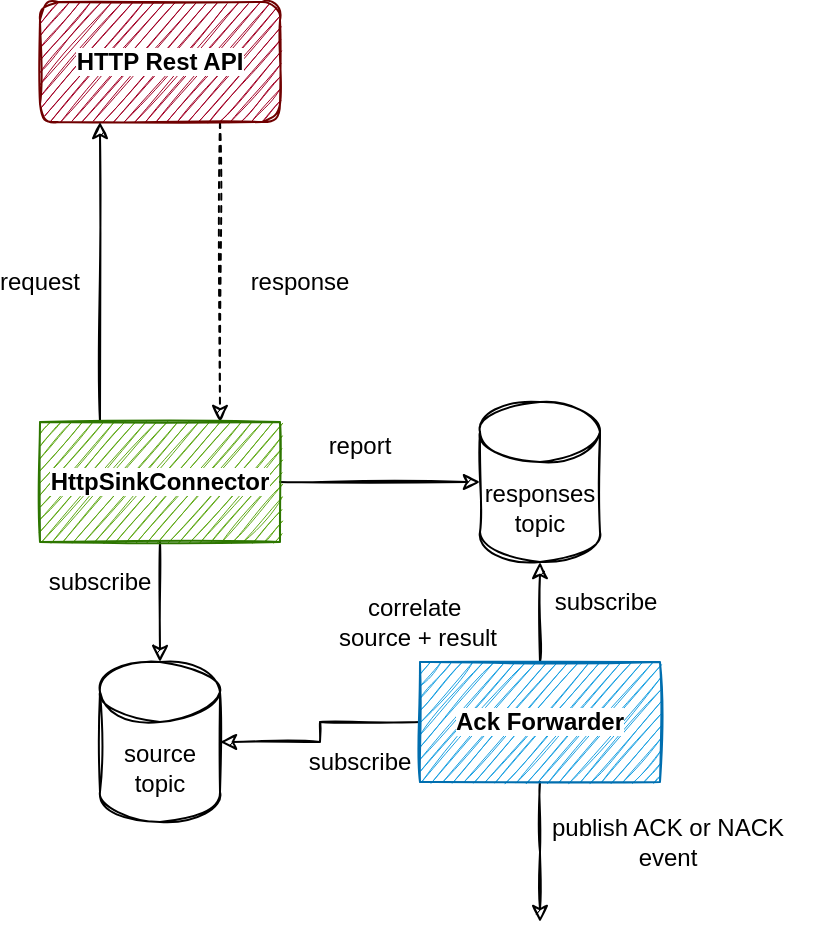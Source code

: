 <mxfile version="15.7.3" type="device" pages="7"><diagram id="NSegoWqn5OzpW2jxoEyS" name="use-case"><mxGraphModel dx="946" dy="531" grid="1" gridSize="10" guides="1" tooltips="1" connect="1" arrows="1" fold="1" page="1" pageScale="1" pageWidth="827" pageHeight="1169" math="0" shadow="0"><root><mxCell id="_s5pkWs1DcySIdKL4lFD-0"/><mxCell id="_s5pkWs1DcySIdKL4lFD-1" parent="_s5pkWs1DcySIdKL4lFD-0"/><mxCell id="_s5pkWs1DcySIdKL4lFD-2" value="source topic" style="shape=cylinder3;whiteSpace=wrap;html=1;boundedLbl=1;backgroundOutline=1;size=15;sketch=1;" parent="_s5pkWs1DcySIdKL4lFD-1" vertex="1"><mxGeometry x="240" y="340" width="60" height="80" as="geometry"/></mxCell><mxCell id="_s5pkWs1DcySIdKL4lFD-7" style="edgeStyle=orthogonalEdgeStyle;rounded=0;orthogonalLoop=1;jettySize=auto;html=1;exitX=0.75;exitY=1;exitDx=0;exitDy=0;entryX=0.75;entryY=0;entryDx=0;entryDy=0;dashed=1;sketch=1;" parent="_s5pkWs1DcySIdKL4lFD-1" source="_s5pkWs1DcySIdKL4lFD-3" target="_s5pkWs1DcySIdKL4lFD-4" edge="1"><mxGeometry relative="1" as="geometry"/></mxCell><mxCell id="_s5pkWs1DcySIdKL4lFD-3" value="&lt;font color=&quot;#000000&quot; style=&quot;background-color: rgb(255 , 255 , 255)&quot;&gt;&lt;b&gt;HTTP Rest API&lt;/b&gt;&lt;/font&gt;" style="rounded=1;whiteSpace=wrap;html=1;sketch=1;fillColor=#a20025;strokeColor=#6F0000;fontColor=#ffffff;" parent="_s5pkWs1DcySIdKL4lFD-1" vertex="1"><mxGeometry x="210" y="10" width="120" height="60" as="geometry"/></mxCell><mxCell id="_s5pkWs1DcySIdKL4lFD-5" style="edgeStyle=orthogonalEdgeStyle;rounded=0;orthogonalLoop=1;jettySize=auto;html=1;exitX=0.5;exitY=1;exitDx=0;exitDy=0;entryX=0.5;entryY=0;entryDx=0;entryDy=0;entryPerimeter=0;sketch=1;" parent="_s5pkWs1DcySIdKL4lFD-1" source="_s5pkWs1DcySIdKL4lFD-4" target="_s5pkWs1DcySIdKL4lFD-2" edge="1"><mxGeometry relative="1" as="geometry"/></mxCell><mxCell id="_s5pkWs1DcySIdKL4lFD-6" style="edgeStyle=orthogonalEdgeStyle;rounded=0;orthogonalLoop=1;jettySize=auto;html=1;exitX=0.25;exitY=0;exitDx=0;exitDy=0;entryX=0.25;entryY=1;entryDx=0;entryDy=0;sketch=1;" parent="_s5pkWs1DcySIdKL4lFD-1" source="_s5pkWs1DcySIdKL4lFD-4" target="_s5pkWs1DcySIdKL4lFD-3" edge="1"><mxGeometry relative="1" as="geometry"/></mxCell><mxCell id="_s5pkWs1DcySIdKL4lFD-12" style="edgeStyle=orthogonalEdgeStyle;rounded=0;orthogonalLoop=1;jettySize=auto;html=1;exitX=1;exitY=0.5;exitDx=0;exitDy=0;entryX=0;entryY=0.5;entryDx=0;entryDy=0;entryPerimeter=0;sketch=1;" parent="_s5pkWs1DcySIdKL4lFD-1" source="_s5pkWs1DcySIdKL4lFD-4" target="_s5pkWs1DcySIdKL4lFD-11" edge="1"><mxGeometry relative="1" as="geometry"/></mxCell><mxCell id="_s5pkWs1DcySIdKL4lFD-4" value="&lt;font color=&quot;#000000&quot;&gt;&lt;b style=&quot;background-color: rgb(255 , 255 , 255)&quot;&gt;HttpSinkConnector&lt;/b&gt;&lt;/font&gt;" style="rounded=0;whiteSpace=wrap;html=1;sketch=1;fillColor=#60a917;strokeColor=#2D7600;fontColor=#ffffff;" parent="_s5pkWs1DcySIdKL4lFD-1" vertex="1"><mxGeometry x="210" y="220" width="120" height="60" as="geometry"/></mxCell><mxCell id="_s5pkWs1DcySIdKL4lFD-9" value="request" style="text;html=1;strokeColor=none;fillColor=none;align=center;verticalAlign=middle;whiteSpace=wrap;rounded=0;sketch=1;" parent="_s5pkWs1DcySIdKL4lFD-1" vertex="1"><mxGeometry x="190" y="140" width="40" height="20" as="geometry"/></mxCell><mxCell id="_s5pkWs1DcySIdKL4lFD-10" value="response" style="text;html=1;strokeColor=none;fillColor=none;align=center;verticalAlign=middle;whiteSpace=wrap;rounded=0;sketch=1;" parent="_s5pkWs1DcySIdKL4lFD-1" vertex="1"><mxGeometry x="320" y="140" width="40" height="20" as="geometry"/></mxCell><mxCell id="_s5pkWs1DcySIdKL4lFD-11" value="responses topic" style="shape=cylinder3;whiteSpace=wrap;html=1;boundedLbl=1;backgroundOutline=1;size=15;sketch=1;" parent="_s5pkWs1DcySIdKL4lFD-1" vertex="1"><mxGeometry x="430" y="210" width="60" height="80" as="geometry"/></mxCell><mxCell id="_s5pkWs1DcySIdKL4lFD-16" value="" style="shape=image;verticalLabelPosition=bottom;labelBackgroundColor=#ffffff;verticalAlign=top;aspect=fixed;imageAspect=0;image=https://brandslogos.com/wp-content/uploads/thumbs/kafka-logo-vector.svg;sketch=1;" parent="_s5pkWs1DcySIdKL4lFD-1" vertex="1"><mxGeometry x="448.69" y="212" width="24.62" height="40" as="geometry"/></mxCell><mxCell id="_s5pkWs1DcySIdKL4lFD-17" value="subscribe" style="text;html=1;strokeColor=none;fillColor=none;align=center;verticalAlign=middle;whiteSpace=wrap;rounded=0;sketch=1;" parent="_s5pkWs1DcySIdKL4lFD-1" vertex="1"><mxGeometry x="220" y="290" width="40" height="20" as="geometry"/></mxCell><mxCell id="_s5pkWs1DcySIdKL4lFD-19" style="edgeStyle=orthogonalEdgeStyle;rounded=0;orthogonalLoop=1;jettySize=auto;html=1;exitX=0.5;exitY=0;exitDx=0;exitDy=0;sketch=1;" parent="_s5pkWs1DcySIdKL4lFD-1" source="_s5pkWs1DcySIdKL4lFD-18" target="_s5pkWs1DcySIdKL4lFD-11" edge="1"><mxGeometry relative="1" as="geometry"/></mxCell><mxCell id="_s5pkWs1DcySIdKL4lFD-21" style="edgeStyle=orthogonalEdgeStyle;rounded=0;orthogonalLoop=1;jettySize=auto;html=1;sketch=1;" parent="_s5pkWs1DcySIdKL4lFD-1" source="_s5pkWs1DcySIdKL4lFD-18" edge="1"><mxGeometry relative="1" as="geometry"><mxPoint x="460" y="470" as="targetPoint"/></mxGeometry></mxCell><mxCell id="pVfibypboYOxZiIK9TzO-2" style="edgeStyle=orthogonalEdgeStyle;rounded=0;sketch=1;orthogonalLoop=1;jettySize=auto;html=1;entryX=1;entryY=0.5;entryDx=0;entryDy=0;entryPerimeter=0;" parent="_s5pkWs1DcySIdKL4lFD-1" source="_s5pkWs1DcySIdKL4lFD-18" target="_s5pkWs1DcySIdKL4lFD-2" edge="1"><mxGeometry relative="1" as="geometry"/></mxCell><mxCell id="_s5pkWs1DcySIdKL4lFD-18" value="&lt;font color=&quot;#000000&quot;&gt;&lt;b style=&quot;background-color: rgb(255 , 255 , 255)&quot;&gt;Ack Forwarder&lt;/b&gt;&lt;/font&gt;" style="rounded=0;whiteSpace=wrap;html=1;sketch=1;fillColor=#1ba1e2;strokeColor=#006EAF;fontColor=#ffffff;" parent="_s5pkWs1DcySIdKL4lFD-1" vertex="1"><mxGeometry x="400" y="340" width="120" height="60" as="geometry"/></mxCell><mxCell id="_s5pkWs1DcySIdKL4lFD-20" value="subscribe" style="text;html=1;strokeColor=none;fillColor=none;align=center;verticalAlign=middle;whiteSpace=wrap;rounded=0;sketch=1;" parent="_s5pkWs1DcySIdKL4lFD-1" vertex="1"><mxGeometry x="473.31" y="300" width="40" height="20" as="geometry"/></mxCell><mxCell id="_s5pkWs1DcySIdKL4lFD-22" value="publish ACK or NACK event" style="text;html=1;strokeColor=none;fillColor=none;align=center;verticalAlign=middle;whiteSpace=wrap;rounded=0;sketch=1;" parent="_s5pkWs1DcySIdKL4lFD-1" vertex="1"><mxGeometry x="450" y="420" width="148" height="20" as="geometry"/></mxCell><mxCell id="pVfibypboYOxZiIK9TzO-0" value="" style="shape=image;verticalLabelPosition=bottom;labelBackgroundColor=#ffffff;verticalAlign=top;aspect=fixed;imageAspect=0;image=https://brandslogos.com/wp-content/uploads/thumbs/kafka-logo-vector.svg;sketch=1;" parent="_s5pkWs1DcySIdKL4lFD-1" vertex="1"><mxGeometry x="260" y="341" width="24.62" height="40" as="geometry"/></mxCell><mxCell id="pVfibypboYOxZiIK9TzO-1" value="report" style="text;html=1;strokeColor=none;fillColor=none;align=center;verticalAlign=middle;whiteSpace=wrap;rounded=0;sketch=1;" parent="_s5pkWs1DcySIdKL4lFD-1" vertex="1"><mxGeometry x="350" y="222" width="40" height="20" as="geometry"/></mxCell><mxCell id="pVfibypboYOxZiIK9TzO-3" value="correlate&amp;nbsp;&lt;br&gt;source + result" style="text;html=1;strokeColor=none;fillColor=none;align=center;verticalAlign=middle;whiteSpace=wrap;rounded=0;sketch=1;" parent="_s5pkWs1DcySIdKL4lFD-1" vertex="1"><mxGeometry x="348.69" y="310" width="100" height="20" as="geometry"/></mxCell><mxCell id="pVfibypboYOxZiIK9TzO-4" value="subscribe" style="text;html=1;strokeColor=none;fillColor=none;align=center;verticalAlign=middle;whiteSpace=wrap;rounded=0;sketch=1;" parent="_s5pkWs1DcySIdKL4lFD-1" vertex="1"><mxGeometry x="350" y="380" width="40" height="20" as="geometry"/></mxCell></root></mxGraphModel></diagram><diagram id="TLUU_S3c7EmXFYPozLEb" name="workflow1"><mxGraphModel dx="946" dy="531" grid="1" gridSize="10" guides="1" tooltips="1" connect="1" arrows="1" fold="1" page="1" pageScale="1" pageWidth="827" pageHeight="1169" math="0" shadow="0"><root><mxCell id="A-IOaJJCeGUT_qWKbLvN-0"/><mxCell id="A-IOaJJCeGUT_qWKbLvN-1" parent="A-IOaJJCeGUT_qWKbLvN-0"/><mxCell id="IYuPkr6mT2pnYrc9aBsk-0" value="&lt;font color=&quot;#000000&quot;&gt;&lt;b style=&quot;background-color: rgb(255 , 255 , 255)&quot;&gt;HttpSinkConnector&lt;/b&gt;&lt;/font&gt;" style="rounded=0;whiteSpace=wrap;html=1;fillColor=#60a917;strokeColor=#2D7600;fontColor=#ffffff;sketch=1;" parent="A-IOaJJCeGUT_qWKbLvN-1" vertex="1"><mxGeometry x="275" y="220" width="120" height="60" as="geometry"/></mxCell><mxCell id="IYuPkr6mT2pnYrc9aBsk-1" value="&lt;pre style=&quot;font-family: &amp;#34;jetbrains mono&amp;#34; , monospace ; font-size: 9.8pt&quot;&gt;&lt;font color=&quot;#994c00&quot;&gt;http-&lt;/font&gt;&lt;/pre&gt;&lt;pre style=&quot;font-family: &amp;#34;jetbrains mono&amp;#34; , monospace ; font-size: 9.8pt&quot;&gt;&lt;font color=&quot;#994c00&quot;&gt;messages&lt;/font&gt;&lt;/pre&gt;" style="shape=cylinder3;whiteSpace=wrap;html=1;boundedLbl=1;backgroundOutline=1;size=9;sketch=1;" parent="A-IOaJJCeGUT_qWKbLvN-1" vertex="1"><mxGeometry x="295" y="360" width="80" height="90" as="geometry"/></mxCell><mxCell id="IYuPkr6mT2pnYrc9aBsk-2" value="" style="endArrow=classic;html=1;exitX=0.5;exitY=1;exitDx=0;exitDy=0;entryX=0.5;entryY=0;entryDx=0;entryDy=0;entryPerimeter=0;sketch=1;" parent="A-IOaJJCeGUT_qWKbLvN-1" source="IYuPkr6mT2pnYrc9aBsk-0" target="IYuPkr6mT2pnYrc9aBsk-1" edge="1"><mxGeometry width="50" height="50" relative="1" as="geometry"><mxPoint x="300" y="360" as="sourcePoint"/><mxPoint x="350" y="310" as="targetPoint"/></mxGeometry></mxCell><mxCell id="uc066CVSSwcleCr89tiQ-1" style="edgeStyle=orthogonalEdgeStyle;rounded=0;orthogonalLoop=1;jettySize=auto;html=1;entryX=0.5;entryY=1;entryDx=0;entryDy=0;entryPerimeter=0;sketch=1;" parent="A-IOaJJCeGUT_qWKbLvN-1" source="uc066CVSSwcleCr89tiQ-0" target="IYuPkr6mT2pnYrc9aBsk-1" edge="1"><mxGeometry relative="1" as="geometry"/></mxCell><mxCell id="uc066CVSSwcleCr89tiQ-0" value="Micro-service" style="rounded=0;whiteSpace=wrap;html=1;sketch=0;strokeColor=#6F0000;fontColor=#ffffff;fillColor=#7EA6E0;" parent="A-IOaJJCeGUT_qWKbLvN-1" vertex="1"><mxGeometry x="275" y="525" width="120" height="60" as="geometry"/></mxCell><mxCell id="uc066CVSSwcleCr89tiQ-2" value="publish()" style="text;html=1;strokeColor=none;fillColor=none;align=center;verticalAlign=middle;whiteSpace=wrap;rounded=0;sketch=1;" parent="A-IOaJJCeGUT_qWKbLvN-1" vertex="1"><mxGeometry x="345" y="470" width="40" height="20" as="geometry"/></mxCell><mxCell id="uc066CVSSwcleCr89tiQ-4" value="subscribe ()+ poll()" style="text;html=1;strokeColor=none;fillColor=none;align=center;verticalAlign=middle;whiteSpace=wrap;rounded=0;sketch=1;" parent="A-IOaJJCeGUT_qWKbLvN-1" vertex="1"><mxGeometry x="338" y="309" width="88" height="20" as="geometry"/></mxCell><mxCell id="LL3k7AO-SoVpSNsBpK1r-0" value="{ key : value }" style="text;html=1;strokeColor=none;fillColor=none;align=center;verticalAlign=middle;whiteSpace=wrap;rounded=0;labelBorderColor=#000000;sketch=1;" parent="A-IOaJJCeGUT_qWKbLvN-1" vertex="1"><mxGeometry x="336" y="490" width="90" height="20" as="geometry"/></mxCell><mxCell id="LL3k7AO-SoVpSNsBpK1r-1" value="{ key : value }" style="text;html=1;strokeColor=none;fillColor=none;align=center;verticalAlign=middle;whiteSpace=wrap;rounded=0;labelBorderColor=#000000;sketch=1;" parent="A-IOaJJCeGUT_qWKbLvN-1" vertex="1"><mxGeometry x="338" y="333" width="90" height="20" as="geometry"/></mxCell></root></mxGraphModel></diagram><diagram name="workflow2" id="TW5NQIGHdzKZHsS3vVW0"><mxGraphModel dx="946" dy="531" grid="1" gridSize="10" guides="1" tooltips="1" connect="1" arrows="1" fold="1" page="1" pageScale="1" pageWidth="827" pageHeight="1169" math="0" shadow="0"><root><mxCell id="FuPwt1dQNpVb-l7rZZCH-0"/><mxCell id="FuPwt1dQNpVb-l7rZZCH-1" parent="FuPwt1dQNpVb-l7rZZCH-0"/><mxCell id="BVMYZDaqD12IsGLzxjvX-1" style="edgeStyle=orthogonalEdgeStyle;rounded=0;orthogonalLoop=1;jettySize=auto;html=1;exitX=0.067;exitY=0.017;exitDx=0;exitDy=0;entryX=0.25;entryY=1;entryDx=0;entryDy=0;exitPerimeter=0;sketch=1;" parent="FuPwt1dQNpVb-l7rZZCH-1" source="FuPwt1dQNpVb-l7rZZCH-2" target="BVMYZDaqD12IsGLzxjvX-0" edge="1"><mxGeometry relative="1" as="geometry"/></mxCell><mxCell id="FuPwt1dQNpVb-l7rZZCH-2" value="&lt;font color=&quot;#000000&quot;&gt;&lt;b style=&quot;background-color: rgb(255 , 255 , 255)&quot;&gt;HttpSinkConnector&lt;/b&gt;&lt;/font&gt;" style="rounded=0;whiteSpace=wrap;html=1;sketch=1;fillColor=#60a917;fontColor=#ffffff;strokeColor=#2D7600;" parent="FuPwt1dQNpVb-l7rZZCH-1" vertex="1"><mxGeometry x="275" y="220" width="120" height="60" as="geometry"/></mxCell><mxCell id="FuPwt1dQNpVb-l7rZZCH-3" value="&lt;pre style=&quot;font-family: &amp;#34;jetbrains mono&amp;#34; , monospace ; font-size: 9.8pt&quot;&gt;&lt;font color=&quot;#cc6600&quot;&gt;http-&lt;/font&gt;&lt;/pre&gt;&lt;pre style=&quot;font-family: &amp;#34;jetbrains mono&amp;#34; , monospace ; font-size: 9.8pt&quot;&gt;&lt;font color=&quot;#cc6600&quot;&gt;messages&lt;/font&gt;&lt;/pre&gt;" style="shape=cylinder3;whiteSpace=wrap;html=1;boundedLbl=1;backgroundOutline=1;size=9;sketch=1;" parent="FuPwt1dQNpVb-l7rZZCH-1" vertex="1"><mxGeometry x="295" y="360" width="80" height="90" as="geometry"/></mxCell><mxCell id="FuPwt1dQNpVb-l7rZZCH-4" value="" style="endArrow=classic;html=1;exitX=0.5;exitY=1;exitDx=0;exitDy=0;entryX=0.5;entryY=0;entryDx=0;entryDy=0;entryPerimeter=0;sketch=1;" parent="FuPwt1dQNpVb-l7rZZCH-1" source="FuPwt1dQNpVb-l7rZZCH-2" target="FuPwt1dQNpVb-l7rZZCH-3" edge="1"><mxGeometry width="50" height="50" relative="1" as="geometry"><mxPoint x="300" y="360" as="sourcePoint"/><mxPoint x="350" y="310" as="targetPoint"/></mxGeometry></mxCell><mxCell id="FuPwt1dQNpVb-l7rZZCH-5" style="edgeStyle=orthogonalEdgeStyle;rounded=0;orthogonalLoop=1;jettySize=auto;html=1;entryX=0.5;entryY=1;entryDx=0;entryDy=0;entryPerimeter=0;sketch=1;" parent="FuPwt1dQNpVb-l7rZZCH-1" source="FuPwt1dQNpVb-l7rZZCH-6" target="FuPwt1dQNpVb-l7rZZCH-3" edge="1"><mxGeometry relative="1" as="geometry"/></mxCell><mxCell id="FuPwt1dQNpVb-l7rZZCH-6" value="Micro-service" style="rounded=0;whiteSpace=wrap;html=1;fillColor=#7EA6E0;fontColor=#ffffff;strokeColor=#006EAF;sketch=0;" parent="FuPwt1dQNpVb-l7rZZCH-1" vertex="1"><mxGeometry x="275" y="525" width="120" height="60" as="geometry"/></mxCell><mxCell id="FuPwt1dQNpVb-l7rZZCH-7" value="publish()" style="text;html=1;strokeColor=none;fillColor=none;align=center;verticalAlign=middle;whiteSpace=wrap;rounded=0;sketch=1;" parent="FuPwt1dQNpVb-l7rZZCH-1" vertex="1"><mxGeometry x="345" y="470" width="40" height="20" as="geometry"/></mxCell><mxCell id="FuPwt1dQNpVb-l7rZZCH-8" value="subscribe ()+ poll()" style="text;html=1;strokeColor=none;fillColor=none;align=center;verticalAlign=middle;whiteSpace=wrap;rounded=0;sketch=1;" parent="FuPwt1dQNpVb-l7rZZCH-1" vertex="1"><mxGeometry x="338" y="309" width="88" height="20" as="geometry"/></mxCell><mxCell id="FuPwt1dQNpVb-l7rZZCH-9" value="{ key : value }" style="text;html=1;strokeColor=none;fillColor=none;align=center;verticalAlign=middle;whiteSpace=wrap;rounded=0;labelBorderColor=#000000;sketch=1;" parent="FuPwt1dQNpVb-l7rZZCH-1" vertex="1"><mxGeometry x="336" y="490" width="90" height="20" as="geometry"/></mxCell><mxCell id="FuPwt1dQNpVb-l7rZZCH-10" value="{ key : value }" style="text;html=1;strokeColor=none;fillColor=none;align=center;verticalAlign=middle;whiteSpace=wrap;rounded=0;labelBorderColor=#000000;sketch=1;" parent="FuPwt1dQNpVb-l7rZZCH-1" vertex="1"><mxGeometry x="338" y="333" width="90" height="20" as="geometry"/></mxCell><mxCell id="sso0R2pj7BBy7eLC7nHR-1" style="edgeStyle=orthogonalEdgeStyle;rounded=0;orthogonalLoop=1;jettySize=auto;html=1;exitX=0.75;exitY=1;exitDx=0;exitDy=0;dashed=1;sketch=1;" parent="FuPwt1dQNpVb-l7rZZCH-1" source="BVMYZDaqD12IsGLzxjvX-0" edge="1"><mxGeometry relative="1" as="geometry"><mxPoint x="387" y="220" as="targetPoint"/></mxGeometry></mxCell><mxCell id="BVMYZDaqD12IsGLzxjvX-0" value="&lt;font color=&quot;#000000&quot;&gt;&lt;b style=&quot;background-color: rgb(255 , 255 , 255)&quot;&gt;HTTP Rest API&lt;/b&gt;&lt;/font&gt;" style="rounded=1;whiteSpace=wrap;html=1;sketch=1;fillColor=#a20025;fontColor=#ffffff;strokeColor=#6F0000;" parent="FuPwt1dQNpVb-l7rZZCH-1" vertex="1"><mxGeometry x="230" y="60" width="210" height="60" as="geometry"/></mxCell><mxCell id="sso0R2pj7BBy7eLC7nHR-0" value="POST /api/services&lt;br&gt;Content-type: text/plain&lt;br&gt;Body { value }" style="text;html=1;strokeColor=default;fillColor=none;align=left;verticalAlign=middle;whiteSpace=wrap;rounded=0;sketch=1;" parent="FuPwt1dQNpVb-l7rZZCH-1" vertex="1"><mxGeometry x="140" y="130" width="130" height="60" as="geometry"/></mxCell><mxCell id="sso0R2pj7BBy7eLC7nHR-2" value="HTTP Responses" style="text;html=1;strokeColor=none;fillColor=none;align=center;verticalAlign=middle;whiteSpace=wrap;rounded=0;sketch=1;" parent="FuPwt1dQNpVb-l7rZZCH-1" vertex="1"><mxGeometry x="400" y="150" width="100" height="20" as="geometry"/></mxCell></root></mxGraphModel></diagram><diagram name="workflow3" id="tjlLzMj2y-UITZ7Anye_"><mxGraphModel dx="946" dy="531" grid="1" gridSize="10" guides="1" tooltips="1" connect="1" arrows="1" fold="1" page="1" pageScale="1" pageWidth="827" pageHeight="1169" math="0" shadow="0"><root><mxCell id="jerKwhwtIHL95o7-7f4C-0"/><mxCell id="jerKwhwtIHL95o7-7f4C-1" parent="jerKwhwtIHL95o7-7f4C-0"/><mxCell id="jerKwhwtIHL95o7-7f4C-2" style="edgeStyle=orthogonalEdgeStyle;rounded=0;orthogonalLoop=1;jettySize=auto;html=1;exitX=0.067;exitY=0.017;exitDx=0;exitDy=0;entryX=0.25;entryY=1;entryDx=0;entryDy=0;exitPerimeter=0;sketch=1;" parent="jerKwhwtIHL95o7-7f4C-1" source="jerKwhwtIHL95o7-7f4C-3" target="jerKwhwtIHL95o7-7f4C-13" edge="1"><mxGeometry relative="1" as="geometry"/></mxCell><mxCell id="jerKwhwtIHL95o7-7f4C-3" value="&lt;font color=&quot;#000000&quot;&gt;&lt;b style=&quot;background-color: rgb(255 , 255 , 255)&quot;&gt;HttpSinkConnector&lt;/b&gt;&lt;/font&gt;" style="rounded=0;whiteSpace=wrap;html=1;sketch=1;fillColor=#60a917;fontColor=#ffffff;strokeColor=#2D7600;" parent="jerKwhwtIHL95o7-7f4C-1" vertex="1"><mxGeometry x="275" y="220" width="120" height="60" as="geometry"/></mxCell><mxCell id="jerKwhwtIHL95o7-7f4C-4" value="&lt;pre style=&quot;font-family: &amp;#34;jetbrains mono&amp;#34; , monospace ; font-size: 9.8pt&quot;&gt;&lt;font color=&quot;#cc6600&quot;&gt;http-&lt;/font&gt;&lt;/pre&gt;&lt;pre style=&quot;font-family: &amp;#34;jetbrains mono&amp;#34; , monospace ; font-size: 9.8pt&quot;&gt;&lt;font color=&quot;#cc6600&quot;&gt;messages&lt;/font&gt;&lt;/pre&gt;" style="shape=cylinder3;whiteSpace=wrap;html=1;boundedLbl=1;backgroundOutline=1;size=9;sketch=1;" parent="jerKwhwtIHL95o7-7f4C-1" vertex="1"><mxGeometry x="295" y="360" width="80" height="90" as="geometry"/></mxCell><mxCell id="jerKwhwtIHL95o7-7f4C-5" value="" style="endArrow=classic;html=1;exitX=0.5;exitY=1;exitDx=0;exitDy=0;entryX=0.5;entryY=0;entryDx=0;entryDy=0;entryPerimeter=0;sketch=1;" parent="jerKwhwtIHL95o7-7f4C-1" source="jerKwhwtIHL95o7-7f4C-3" target="jerKwhwtIHL95o7-7f4C-4" edge="1"><mxGeometry width="50" height="50" relative="1" as="geometry"><mxPoint x="300" y="360" as="sourcePoint"/><mxPoint x="350" y="310" as="targetPoint"/></mxGeometry></mxCell><mxCell id="jerKwhwtIHL95o7-7f4C-6" style="edgeStyle=orthogonalEdgeStyle;rounded=0;orthogonalLoop=1;jettySize=auto;html=1;entryX=0.5;entryY=1;entryDx=0;entryDy=0;entryPerimeter=0;sketch=1;" parent="jerKwhwtIHL95o7-7f4C-1" source="jerKwhwtIHL95o7-7f4C-7" target="jerKwhwtIHL95o7-7f4C-4" edge="1"><mxGeometry relative="1" as="geometry"/></mxCell><mxCell id="jerKwhwtIHL95o7-7f4C-7" value="Micro-service" style="rounded=0;whiteSpace=wrap;html=1;sketch=0;fillColor=#7EA6E0;fontColor=#ffffff;strokeColor=#006EAF;" parent="jerKwhwtIHL95o7-7f4C-1" vertex="1"><mxGeometry x="275" y="525" width="120" height="60" as="geometry"/></mxCell><mxCell id="jerKwhwtIHL95o7-7f4C-8" value="publish()" style="text;html=1;strokeColor=none;fillColor=none;align=center;verticalAlign=middle;whiteSpace=wrap;rounded=0;sketch=1;" parent="jerKwhwtIHL95o7-7f4C-1" vertex="1"><mxGeometry x="345" y="470" width="40" height="20" as="geometry"/></mxCell><mxCell id="jerKwhwtIHL95o7-7f4C-9" value="subscribe ()+ poll()" style="text;html=1;strokeColor=none;fillColor=none;align=center;verticalAlign=middle;whiteSpace=wrap;rounded=0;sketch=1;" parent="jerKwhwtIHL95o7-7f4C-1" vertex="1"><mxGeometry x="338" y="309" width="88" height="20" as="geometry"/></mxCell><mxCell id="jerKwhwtIHL95o7-7f4C-10" value="{ key : value }" style="text;html=1;strokeColor=none;fillColor=none;align=center;verticalAlign=middle;whiteSpace=wrap;rounded=0;labelBorderColor=#000000;sketch=1;" parent="jerKwhwtIHL95o7-7f4C-1" vertex="1"><mxGeometry x="336" y="490" width="90" height="20" as="geometry"/></mxCell><mxCell id="jerKwhwtIHL95o7-7f4C-11" value="{ key : value }" style="text;html=1;strokeColor=none;fillColor=none;align=center;verticalAlign=middle;whiteSpace=wrap;rounded=0;labelBorderColor=#000000;sketch=1;" parent="jerKwhwtIHL95o7-7f4C-1" vertex="1"><mxGeometry x="338" y="333" width="90" height="20" as="geometry"/></mxCell><mxCell id="jerKwhwtIHL95o7-7f4C-12" style="edgeStyle=orthogonalEdgeStyle;rounded=0;orthogonalLoop=1;jettySize=auto;html=1;exitX=0.75;exitY=1;exitDx=0;exitDy=0;dashed=1;sketch=1;" parent="jerKwhwtIHL95o7-7f4C-1" source="jerKwhwtIHL95o7-7f4C-13" edge="1"><mxGeometry relative="1" as="geometry"><mxPoint x="387" y="220" as="targetPoint"/></mxGeometry></mxCell><mxCell id="0iSkpbeIf49PIBTe3Rbm-1" style="edgeStyle=orthogonalEdgeStyle;rounded=0;orthogonalLoop=1;jettySize=auto;html=1;entryX=0;entryY=0.5;entryDx=0;entryDy=0;entryPerimeter=0;sketch=1;" parent="jerKwhwtIHL95o7-7f4C-1" source="jerKwhwtIHL95o7-7f4C-13" target="0iSkpbeIf49PIBTe3Rbm-0" edge="1"><mxGeometry relative="1" as="geometry"/></mxCell><mxCell id="jerKwhwtIHL95o7-7f4C-13" value="&lt;font color=&quot;#000000&quot;&gt;&lt;b style=&quot;background-color: rgb(255 , 255 , 255)&quot;&gt;HTTP Rest API&lt;/b&gt;&lt;/font&gt;" style="rounded=1;whiteSpace=wrap;html=1;fillColor=#a20025;fontColor=#ffffff;strokeColor=#6F0000;sketch=1;" parent="jerKwhwtIHL95o7-7f4C-1" vertex="1"><mxGeometry x="230" y="60" width="210" height="60" as="geometry"/></mxCell><mxCell id="jerKwhwtIHL95o7-7f4C-14" value="POST /api/services&lt;br&gt;Content-type: text/plain&lt;br&gt;Body { value }" style="text;html=1;strokeColor=default;fillColor=none;align=left;verticalAlign=middle;whiteSpace=wrap;rounded=0;sketch=1;" parent="jerKwhwtIHL95o7-7f4C-1" vertex="1"><mxGeometry x="140" y="130" width="140" height="60" as="geometry"/></mxCell><mxCell id="jerKwhwtIHL95o7-7f4C-15" value="HTTP Response" style="text;html=1;strokeColor=none;fillColor=none;align=center;verticalAlign=middle;whiteSpace=wrap;rounded=0;sketch=1;" parent="jerKwhwtIHL95o7-7f4C-1" vertex="1"><mxGeometry x="400" y="150" width="100" height="20" as="geometry"/></mxCell><mxCell id="i71yaCFHcoapV_Q1jisp-0" value="&lt;b&gt;&lt;font color=&quot;#006600&quot; style=&quot;font-size: 29px&quot;&gt;OK&lt;/font&gt;&lt;/b&gt;" style="text;html=1;strokeColor=none;fillColor=none;align=center;verticalAlign=middle;whiteSpace=wrap;rounded=0;sketch=1;" parent="jerKwhwtIHL95o7-7f4C-1" vertex="1"><mxGeometry x="315" y="10" width="40" height="20" as="geometry"/></mxCell><mxCell id="0iSkpbeIf49PIBTe3Rbm-0" value="&lt;pre style=&quot;font-family: &amp;#34;jetbrains mono&amp;#34; , monospace ; font-size: 9.8pt&quot;&gt;&lt;font color=&quot;#cc6600&quot;&gt;success-&lt;/font&gt;&lt;/pre&gt;&lt;pre style=&quot;font-family: &amp;#34;jetbrains mono&amp;#34; , monospace ; font-size: 9.8pt&quot;&gt;&lt;font color=&quot;#cc6600&quot;&gt;responses&lt;/font&gt;&lt;/pre&gt;" style="shape=cylinder3;whiteSpace=wrap;html=1;boundedLbl=1;backgroundOutline=1;size=9;sketch=1;" parent="jerKwhwtIHL95o7-7f4C-1" vertex="1"><mxGeometry x="590" y="45" width="80" height="90" as="geometry"/></mxCell><mxCell id="0iSkpbeIf49PIBTe3Rbm-2" value="{ key : response_content }" style="text;html=1;strokeColor=none;fillColor=none;align=center;verticalAlign=middle;whiteSpace=wrap;rounded=0;labelBorderColor=#000000;sketch=1;" parent="jerKwhwtIHL95o7-7f4C-1" vertex="1"><mxGeometry x="436" y="64" width="160" height="20" as="geometry"/></mxCell></root></mxGraphModel></diagram><diagram name="workflow4" id="wiXRk7yZWKiaT_GRi-G4"><mxGraphModel dx="946" dy="531" grid="1" gridSize="10" guides="1" tooltips="1" connect="1" arrows="1" fold="1" page="1" pageScale="1" pageWidth="827" pageHeight="1169" math="0" shadow="0"><root><mxCell id="yx__cqTs-Bu4uv1BBZQR-0"/><mxCell id="yx__cqTs-Bu4uv1BBZQR-1" parent="yx__cqTs-Bu4uv1BBZQR-0"/><mxCell id="WboAKR2Snl4ALQzNmmNS-5" value="" style="ellipse;whiteSpace=wrap;html=1;aspect=fixed;fillColor=none;strokeWidth=2;sketch=1;" parent="yx__cqTs-Bu4uv1BBZQR-1" vertex="1"><mxGeometry x="195" y="10" width="80" height="80" as="geometry"/></mxCell><mxCell id="yx__cqTs-Bu4uv1BBZQR-2" style="edgeStyle=orthogonalEdgeStyle;rounded=0;orthogonalLoop=1;jettySize=auto;html=1;exitX=0.067;exitY=0.017;exitDx=0;exitDy=0;entryX=0.25;entryY=1;entryDx=0;entryDy=0;exitPerimeter=0;sketch=1;" parent="yx__cqTs-Bu4uv1BBZQR-1" source="yx__cqTs-Bu4uv1BBZQR-3" target="yx__cqTs-Bu4uv1BBZQR-14" edge="1"><mxGeometry relative="1" as="geometry"/></mxCell><mxCell id="yx__cqTs-Bu4uv1BBZQR-3" value="&lt;font color=&quot;#000000&quot;&gt;&lt;b style=&quot;background-color: rgb(255 , 255 , 255)&quot;&gt;HttpSinkConnector&lt;/b&gt;&lt;/font&gt;" style="rounded=0;whiteSpace=wrap;html=1;sketch=1;fillColor=#60a917;fontColor=#ffffff;strokeColor=#2D7600;" parent="yx__cqTs-Bu4uv1BBZQR-1" vertex="1"><mxGeometry x="275" y="220" width="120" height="60" as="geometry"/></mxCell><mxCell id="yx__cqTs-Bu4uv1BBZQR-4" value="&lt;pre style=&quot;font-family: &amp;#34;jetbrains mono&amp;#34; , monospace ; font-size: 9.8pt&quot;&gt;&lt;font color=&quot;#cc6600&quot;&gt;http-&lt;/font&gt;&lt;/pre&gt;&lt;pre style=&quot;font-family: &amp;#34;jetbrains mono&amp;#34; , monospace ; font-size: 9.8pt&quot;&gt;&lt;font color=&quot;#cc6600&quot;&gt;messages&lt;/font&gt;&lt;/pre&gt;" style="shape=cylinder3;whiteSpace=wrap;html=1;boundedLbl=1;backgroundOutline=1;size=9;sketch=1;" parent="yx__cqTs-Bu4uv1BBZQR-1" vertex="1"><mxGeometry x="295" y="360" width="80" height="90" as="geometry"/></mxCell><mxCell id="yx__cqTs-Bu4uv1BBZQR-5" value="" style="endArrow=classic;html=1;exitX=0.5;exitY=1;exitDx=0;exitDy=0;entryX=0.5;entryY=0;entryDx=0;entryDy=0;entryPerimeter=0;sketch=1;" parent="yx__cqTs-Bu4uv1BBZQR-1" source="yx__cqTs-Bu4uv1BBZQR-3" target="yx__cqTs-Bu4uv1BBZQR-4" edge="1"><mxGeometry width="50" height="50" relative="1" as="geometry"><mxPoint x="300" y="360" as="sourcePoint"/><mxPoint x="350" y="310" as="targetPoint"/></mxGeometry></mxCell><mxCell id="yx__cqTs-Bu4uv1BBZQR-6" style="edgeStyle=orthogonalEdgeStyle;rounded=0;orthogonalLoop=1;jettySize=auto;html=1;entryX=0.5;entryY=1;entryDx=0;entryDy=0;entryPerimeter=0;sketch=1;" parent="yx__cqTs-Bu4uv1BBZQR-1" source="yx__cqTs-Bu4uv1BBZQR-7" target="yx__cqTs-Bu4uv1BBZQR-4" edge="1"><mxGeometry relative="1" as="geometry"/></mxCell><mxCell id="yx__cqTs-Bu4uv1BBZQR-7" value="Micro-service" style="rounded=0;whiteSpace=wrap;html=1;sketch=0;fillColor=#7EA6E0;fontColor=#ffffff;strokeColor=#006EAF;" parent="yx__cqTs-Bu4uv1BBZQR-1" vertex="1"><mxGeometry x="275" y="525" width="120" height="60" as="geometry"/></mxCell><mxCell id="yx__cqTs-Bu4uv1BBZQR-8" value="publish()" style="text;html=1;strokeColor=none;fillColor=none;align=center;verticalAlign=middle;whiteSpace=wrap;rounded=0;sketch=1;" parent="yx__cqTs-Bu4uv1BBZQR-1" vertex="1"><mxGeometry x="345" y="470" width="40" height="20" as="geometry"/></mxCell><mxCell id="yx__cqTs-Bu4uv1BBZQR-9" value="subscribe ()+ poll()" style="text;html=1;strokeColor=none;fillColor=none;align=center;verticalAlign=middle;whiteSpace=wrap;rounded=0;sketch=1;" parent="yx__cqTs-Bu4uv1BBZQR-1" vertex="1"><mxGeometry x="338" y="309" width="88" height="20" as="geometry"/></mxCell><mxCell id="yx__cqTs-Bu4uv1BBZQR-10" value="{ key : value }" style="text;html=1;strokeColor=none;fillColor=none;align=center;verticalAlign=middle;whiteSpace=wrap;rounded=0;labelBorderColor=#000000;sketch=1;" parent="yx__cqTs-Bu4uv1BBZQR-1" vertex="1"><mxGeometry x="336" y="490" width="90" height="20" as="geometry"/></mxCell><mxCell id="yx__cqTs-Bu4uv1BBZQR-11" value="{ key : value }" style="text;html=1;strokeColor=none;fillColor=none;align=center;verticalAlign=middle;whiteSpace=wrap;rounded=0;labelBorderColor=#000000;sketch=1;" parent="yx__cqTs-Bu4uv1BBZQR-1" vertex="1"><mxGeometry x="338" y="333" width="90" height="20" as="geometry"/></mxCell><mxCell id="yx__cqTs-Bu4uv1BBZQR-12" style="edgeStyle=orthogonalEdgeStyle;rounded=0;orthogonalLoop=1;jettySize=auto;html=1;exitX=0.75;exitY=1;exitDx=0;exitDy=0;dashed=1;sketch=1;" parent="yx__cqTs-Bu4uv1BBZQR-1" source="yx__cqTs-Bu4uv1BBZQR-14" edge="1"><mxGeometry relative="1" as="geometry"><mxPoint x="387" y="220" as="targetPoint"/></mxGeometry></mxCell><mxCell id="yx__cqTs-Bu4uv1BBZQR-13" style="edgeStyle=orthogonalEdgeStyle;rounded=0;orthogonalLoop=1;jettySize=auto;html=1;entryX=0;entryY=0.5;entryDx=0;entryDy=0;entryPerimeter=0;sketch=1;" parent="yx__cqTs-Bu4uv1BBZQR-1" source="yx__cqTs-Bu4uv1BBZQR-14" target="yx__cqTs-Bu4uv1BBZQR-18" edge="1"><mxGeometry relative="1" as="geometry"/></mxCell><mxCell id="WboAKR2Snl4ALQzNmmNS-7" style="edgeStyle=orthogonalEdgeStyle;orthogonalLoop=1;jettySize=auto;html=1;exitX=0;exitY=0.75;exitDx=0;exitDy=0;entryX=1;entryY=0.5;entryDx=0;entryDy=0;entryPerimeter=0;rounded=0;sketch=1;" parent="yx__cqTs-Bu4uv1BBZQR-1" source="yx__cqTs-Bu4uv1BBZQR-14" target="WboAKR2Snl4ALQzNmmNS-0" edge="1"><mxGeometry relative="1" as="geometry"><Array as="points"><mxPoint x="130" y="105"/><mxPoint x="130" y="90"/></Array></mxGeometry></mxCell><mxCell id="yx__cqTs-Bu4uv1BBZQR-14" value="&lt;font color=&quot;#000000&quot;&gt;&lt;b style=&quot;background-color: rgb(255 , 255 , 255)&quot;&gt;HTTP Rest API&lt;/b&gt;&lt;/font&gt;" style="rounded=1;whiteSpace=wrap;html=1;fillColor=#a20025;fontColor=#ffffff;strokeColor=#6F0000;sketch=1;" parent="yx__cqTs-Bu4uv1BBZQR-1" vertex="1"><mxGeometry x="230" y="60" width="210" height="60" as="geometry"/></mxCell><mxCell id="yx__cqTs-Bu4uv1BBZQR-15" value="POST /api/services&lt;br&gt;Content-type: text/plain&lt;br&gt;Body { value }" style="text;html=1;strokeColor=default;fillColor=none;align=left;verticalAlign=middle;whiteSpace=wrap;rounded=0;sketch=1;" parent="yx__cqTs-Bu4uv1BBZQR-1" vertex="1"><mxGeometry x="140" y="150" width="130" height="60" as="geometry"/></mxCell><mxCell id="yx__cqTs-Bu4uv1BBZQR-16" value="HTTP Response" style="text;html=1;strokeColor=none;fillColor=none;align=center;verticalAlign=middle;whiteSpace=wrap;rounded=0;sketch=1;" parent="yx__cqTs-Bu4uv1BBZQR-1" vertex="1"><mxGeometry x="400" y="150" width="100" height="20" as="geometry"/></mxCell><mxCell id="yx__cqTs-Bu4uv1BBZQR-17" value="&lt;b&gt;&lt;font style=&quot;font-size: 29px&quot; color=&quot;#cc0000&quot;&gt;KO&lt;/font&gt;&lt;/b&gt;" style="text;html=1;strokeColor=none;fillColor=none;align=center;verticalAlign=middle;whiteSpace=wrap;rounded=0;sketch=1;" parent="yx__cqTs-Bu4uv1BBZQR-1" vertex="1"><mxGeometry x="315" y="10" width="40" height="20" as="geometry"/></mxCell><mxCell id="yx__cqTs-Bu4uv1BBZQR-18" value="&lt;pre style=&quot;font-family: &amp;#34;jetbrains mono&amp;#34; , monospace ; font-size: 9.8pt&quot;&gt;&lt;font color=&quot;#cc6600&quot;&gt;success-&lt;/font&gt;&lt;/pre&gt;&lt;pre style=&quot;font-family: &amp;#34;jetbrains mono&amp;#34; , monospace ; font-size: 9.8pt&quot;&gt;&lt;font color=&quot;#cc6600&quot;&gt;responses&lt;/font&gt;&lt;/pre&gt;" style="shape=cylinder3;whiteSpace=wrap;html=1;boundedLbl=1;backgroundOutline=1;size=9;sketch=1;" parent="yx__cqTs-Bu4uv1BBZQR-1" vertex="1"><mxGeometry x="590" y="45" width="80" height="90" as="geometry"/></mxCell><mxCell id="yx__cqTs-Bu4uv1BBZQR-19" value="{ key : response_content }" style="text;html=1;strokeColor=none;fillColor=none;align=center;verticalAlign=middle;whiteSpace=wrap;rounded=0;labelBorderColor=#000000;sketch=1;" parent="yx__cqTs-Bu4uv1BBZQR-1" vertex="1"><mxGeometry x="436" y="64" width="160" height="20" as="geometry"/></mxCell><mxCell id="WboAKR2Snl4ALQzNmmNS-0" value="&lt;pre style=&quot;font-family: &amp;#34;jetbrains mono&amp;#34; , monospace ; font-size: 9.8pt&quot;&gt;&lt;font color=&quot;#cc6600&quot;&gt;error-&lt;/font&gt;&lt;/pre&gt;&lt;pre style=&quot;font-family: &amp;#34;jetbrains mono&amp;#34; , monospace ; font-size: 9.8pt&quot;&gt;&lt;font color=&quot;#cc6600&quot;&gt;responses&lt;/font&gt;&lt;/pre&gt;" style="shape=cylinder3;whiteSpace=wrap;html=1;boundedLbl=1;backgroundOutline=1;size=9;sketch=1;" parent="yx__cqTs-Bu4uv1BBZQR-1" vertex="1"><mxGeometry x="10" y="45" width="80" height="90" as="geometry"/></mxCell><mxCell id="WboAKR2Snl4ALQzNmmNS-6" value="retry pattern" style="text;html=1;strokeColor=none;fillColor=none;align=center;verticalAlign=middle;whiteSpace=wrap;rounded=0;sketch=1;" parent="yx__cqTs-Bu4uv1BBZQR-1" vertex="1"><mxGeometry x="190" y="34" width="90" height="20" as="geometry"/></mxCell><mxCell id="WboAKR2Snl4ALQzNmmNS-8" value="{ key : error_string }" style="text;html=1;strokeColor=none;fillColor=none;align=center;verticalAlign=middle;whiteSpace=wrap;rounded=0;labelBorderColor=#000000;sketch=1;" parent="yx__cqTs-Bu4uv1BBZQR-1" vertex="1"><mxGeometry x="80" y="110" width="160" height="20" as="geometry"/></mxCell></root></mxGraphModel></diagram><diagram name="workflow5" id="Ou8uIOZSKXv7R_s-6B88"><mxGraphModel dx="946" dy="531" grid="1" gridSize="10" guides="1" tooltips="1" connect="1" arrows="1" fold="1" page="1" pageScale="1" pageWidth="827" pageHeight="1169" math="0" shadow="0"><root><mxCell id="EEXeNwF9A_692-Q14Bqg-0"/><mxCell id="EEXeNwF9A_692-Q14Bqg-1" parent="EEXeNwF9A_692-Q14Bqg-0"/><mxCell id="EEXeNwF9A_692-Q14Bqg-2" value="" style="ellipse;whiteSpace=wrap;html=1;aspect=fixed;fillColor=none;strokeWidth=2;sketch=1;" parent="EEXeNwF9A_692-Q14Bqg-1" vertex="1"><mxGeometry x="195" y="14" width="80" height="80" as="geometry"/></mxCell><mxCell id="EEXeNwF9A_692-Q14Bqg-3" style="edgeStyle=orthogonalEdgeStyle;rounded=0;orthogonalLoop=1;jettySize=auto;html=1;exitX=0.067;exitY=0.017;exitDx=0;exitDy=0;entryX=0.25;entryY=1;entryDx=0;entryDy=0;exitPerimeter=0;sketch=1;" parent="EEXeNwF9A_692-Q14Bqg-1" source="EEXeNwF9A_692-Q14Bqg-4" target="EEXeNwF9A_692-Q14Bqg-16" edge="1"><mxGeometry relative="1" as="geometry"/></mxCell><mxCell id="EEXeNwF9A_692-Q14Bqg-4" value="&lt;font color=&quot;#000000&quot;&gt;&lt;b style=&quot;background-color: rgb(255 , 255 , 255)&quot;&gt;HttpSinkConnector&lt;/b&gt;&lt;/font&gt;" style="rounded=0;whiteSpace=wrap;html=1;sketch=1;fillColor=#60a917;fontColor=#ffffff;strokeColor=#2D7600;" parent="EEXeNwF9A_692-Q14Bqg-1" vertex="1"><mxGeometry x="275" y="220" width="120" height="60" as="geometry"/></mxCell><mxCell id="EEXeNwF9A_692-Q14Bqg-5" value="&lt;pre style=&quot;font-family: &amp;#34;jetbrains mono&amp;#34; , monospace ; font-size: 9.8pt&quot;&gt;&lt;font color=&quot;#cc6600&quot;&gt;http-&lt;/font&gt;&lt;/pre&gt;&lt;pre style=&quot;font-family: &amp;#34;jetbrains mono&amp;#34; , monospace ; font-size: 9.8pt&quot;&gt;&lt;font color=&quot;#cc6600&quot;&gt;messages&lt;/font&gt;&lt;/pre&gt;" style="shape=cylinder3;whiteSpace=wrap;html=1;boundedLbl=1;backgroundOutline=1;size=9;sketch=1;" parent="EEXeNwF9A_692-Q14Bqg-1" vertex="1"><mxGeometry x="295" y="360" width="80" height="90" as="geometry"/></mxCell><mxCell id="EEXeNwF9A_692-Q14Bqg-6" value="" style="endArrow=classic;html=1;exitX=0.5;exitY=1;exitDx=0;exitDy=0;entryX=0.5;entryY=0;entryDx=0;entryDy=0;entryPerimeter=0;sketch=1;" parent="EEXeNwF9A_692-Q14Bqg-1" source="EEXeNwF9A_692-Q14Bqg-4" target="EEXeNwF9A_692-Q14Bqg-5" edge="1"><mxGeometry width="50" height="50" relative="1" as="geometry"><mxPoint x="300" y="360" as="sourcePoint"/><mxPoint x="350" y="310" as="targetPoint"/></mxGeometry></mxCell><mxCell id="EEXeNwF9A_692-Q14Bqg-7" style="edgeStyle=orthogonalEdgeStyle;rounded=0;orthogonalLoop=1;jettySize=auto;html=1;entryX=0.5;entryY=1;entryDx=0;entryDy=0;entryPerimeter=0;sketch=1;" parent="EEXeNwF9A_692-Q14Bqg-1" source="EEXeNwF9A_692-Q14Bqg-8" target="EEXeNwF9A_692-Q14Bqg-5" edge="1"><mxGeometry relative="1" as="geometry"/></mxCell><mxCell id="EEXeNwF9A_692-Q14Bqg-8" value="Micro-service" style="rounded=0;whiteSpace=wrap;html=1;sketch=0;fillColor=#7EA6E0;fontColor=#ffffff;strokeColor=#006EAF;" parent="EEXeNwF9A_692-Q14Bqg-1" vertex="1"><mxGeometry x="275" y="525" width="120" height="60" as="geometry"/></mxCell><mxCell id="EEXeNwF9A_692-Q14Bqg-9" value="publish()" style="text;html=1;strokeColor=none;fillColor=none;align=center;verticalAlign=middle;whiteSpace=wrap;rounded=0;sketch=1;" parent="EEXeNwF9A_692-Q14Bqg-1" vertex="1"><mxGeometry x="345" y="470" width="40" height="20" as="geometry"/></mxCell><mxCell id="EEXeNwF9A_692-Q14Bqg-10" value="subscribe ()+ poll()" style="text;html=1;strokeColor=none;fillColor=none;align=center;verticalAlign=middle;whiteSpace=wrap;rounded=0;sketch=1;" parent="EEXeNwF9A_692-Q14Bqg-1" vertex="1"><mxGeometry x="338" y="309" width="88" height="20" as="geometry"/></mxCell><mxCell id="EEXeNwF9A_692-Q14Bqg-11" value="{ key : value }" style="text;html=1;strokeColor=none;fillColor=none;align=center;verticalAlign=middle;whiteSpace=wrap;rounded=0;labelBorderColor=#000000;sketch=1;" parent="EEXeNwF9A_692-Q14Bqg-1" vertex="1"><mxGeometry x="336" y="490" width="90" height="20" as="geometry"/></mxCell><mxCell id="EEXeNwF9A_692-Q14Bqg-12" value="{ key : value }" style="text;html=1;strokeColor=none;fillColor=none;align=center;verticalAlign=middle;whiteSpace=wrap;rounded=0;labelBorderColor=#000000;sketch=1;" parent="EEXeNwF9A_692-Q14Bqg-1" vertex="1"><mxGeometry x="338" y="333" width="90" height="20" as="geometry"/></mxCell><mxCell id="EEXeNwF9A_692-Q14Bqg-13" style="edgeStyle=orthogonalEdgeStyle;rounded=0;orthogonalLoop=1;jettySize=auto;html=1;exitX=0.75;exitY=1;exitDx=0;exitDy=0;dashed=1;sketch=1;" parent="EEXeNwF9A_692-Q14Bqg-1" source="EEXeNwF9A_692-Q14Bqg-16" edge="1"><mxGeometry relative="1" as="geometry"><mxPoint x="387" y="220" as="targetPoint"/></mxGeometry></mxCell><mxCell id="EEXeNwF9A_692-Q14Bqg-14" style="edgeStyle=orthogonalEdgeStyle;rounded=0;orthogonalLoop=1;jettySize=auto;html=1;entryX=0;entryY=0.5;entryDx=0;entryDy=0;entryPerimeter=0;sketch=1;" parent="EEXeNwF9A_692-Q14Bqg-1" source="EEXeNwF9A_692-Q14Bqg-16" target="EEXeNwF9A_692-Q14Bqg-19" edge="1"><mxGeometry relative="1" as="geometry"/></mxCell><mxCell id="EEXeNwF9A_692-Q14Bqg-15" style="edgeStyle=orthogonalEdgeStyle;rounded=0;orthogonalLoop=1;jettySize=auto;html=1;exitX=1;exitY=0.75;exitDx=0;exitDy=0;entryX=0;entryY=0.5;entryDx=0;entryDy=0;entryPerimeter=0;sketch=1;" parent="EEXeNwF9A_692-Q14Bqg-1" source="EEXeNwF9A_692-Q14Bqg-16" target="EEXeNwF9A_692-Q14Bqg-21" edge="1"><mxGeometry relative="1" as="geometry"/></mxCell><mxCell id="EEXeNwF9A_692-Q14Bqg-16" value="&lt;font color=&quot;#000000&quot;&gt;&lt;b style=&quot;background-color: rgb(255 , 255 , 255)&quot;&gt;HTTP Rest API&lt;/b&gt;&lt;/font&gt;" style="rounded=1;whiteSpace=wrap;html=1;sketch=1;fillColor=#a20025;fontColor=#ffffff;strokeColor=#6F0000;" parent="EEXeNwF9A_692-Q14Bqg-1" vertex="1"><mxGeometry x="230" y="60" width="210" height="60" as="geometry"/></mxCell><mxCell id="EEXeNwF9A_692-Q14Bqg-17" value="POST /api/services&lt;br&gt;Content-type: text/plain&lt;br&gt;Body { value }" style="text;html=1;strokeColor=default;fillColor=none;align=left;verticalAlign=middle;whiteSpace=wrap;rounded=0;sketch=1;" parent="EEXeNwF9A_692-Q14Bqg-1" vertex="1"><mxGeometry x="135" y="140" width="140" height="60" as="geometry"/></mxCell><mxCell id="EEXeNwF9A_692-Q14Bqg-18" value="HTTP Response" style="text;html=1;strokeColor=none;fillColor=none;align=center;verticalAlign=middle;whiteSpace=wrap;rounded=0;sketch=1;" parent="EEXeNwF9A_692-Q14Bqg-1" vertex="1"><mxGeometry x="400" y="150" width="100" height="20" as="geometry"/></mxCell><mxCell id="EEXeNwF9A_692-Q14Bqg-19" value="&lt;pre style=&quot;font-family: &amp;#34;jetbrains mono&amp;#34; , monospace ; font-size: 9.8pt&quot;&gt;&lt;font color=&quot;#cc6600&quot;&gt;success-&lt;/font&gt;&lt;/pre&gt;&lt;pre style=&quot;font-family: &amp;#34;jetbrains mono&amp;#34; , monospace ; font-size: 9.8pt&quot;&gt;&lt;font color=&quot;#cc6600&quot;&gt;responses&lt;/font&gt;&lt;/pre&gt;" style="shape=cylinder3;whiteSpace=wrap;html=1;boundedLbl=1;backgroundOutline=1;size=9;sketch=1;" parent="EEXeNwF9A_692-Q14Bqg-1" vertex="1"><mxGeometry x="590" y="45" width="80" height="90" as="geometry"/></mxCell><mxCell id="EEXeNwF9A_692-Q14Bqg-20" value="{ key : response_content }" style="text;html=1;strokeColor=none;fillColor=none;align=center;verticalAlign=middle;whiteSpace=wrap;rounded=0;labelBorderColor=#000000;sketch=1;" parent="EEXeNwF9A_692-Q14Bqg-1" vertex="1"><mxGeometry x="436" y="64" width="160" height="20" as="geometry"/></mxCell><mxCell id="EEXeNwF9A_692-Q14Bqg-21" value="&lt;pre style=&quot;font-family: &amp;#34;jetbrains mono&amp;#34; , monospace ; font-size: 9.8pt&quot;&gt;&lt;font color=&quot;#cc6600&quot;&gt;error-&lt;/font&gt;&lt;/pre&gt;&lt;pre style=&quot;font-family: &amp;#34;jetbrains mono&amp;#34; , monospace ; font-size: 9.8pt&quot;&gt;&lt;font color=&quot;#cc6600&quot;&gt;responses&lt;/font&gt;&lt;/pre&gt;" style="shape=cylinder3;whiteSpace=wrap;html=1;boundedLbl=1;backgroundOutline=1;size=9;sketch=1;" parent="EEXeNwF9A_692-Q14Bqg-1" vertex="1"><mxGeometry x="590" y="150" width="80" height="90" as="geometry"/></mxCell><mxCell id="EEXeNwF9A_692-Q14Bqg-22" value="retry pattern" style="text;html=1;strokeColor=none;fillColor=none;align=center;verticalAlign=middle;whiteSpace=wrap;rounded=0;sketch=1;" parent="EEXeNwF9A_692-Q14Bqg-1" vertex="1"><mxGeometry x="190" y="35" width="90" height="20" as="geometry"/></mxCell><mxCell id="EEXeNwF9A_692-Q14Bqg-23" value="{ key : error_string }" style="text;html=1;strokeColor=none;fillColor=none;align=center;verticalAlign=middle;whiteSpace=wrap;rounded=0;labelBorderColor=#000000;sketch=1;" parent="EEXeNwF9A_692-Q14Bqg-1" vertex="1"><mxGeometry x="450" y="200" width="160" height="20" as="geometry"/></mxCell><mxCell id="EEXeNwF9A_692-Q14Bqg-24" style="edgeStyle=orthogonalEdgeStyle;rounded=0;orthogonalLoop=1;jettySize=auto;html=1;exitX=0.5;exitY=0;exitDx=0;exitDy=0;sketch=1;" parent="EEXeNwF9A_692-Q14Bqg-1" source="EEXeNwF9A_692-Q14Bqg-28" target="EEXeNwF9A_692-Q14Bqg-21" edge="1"><mxGeometry relative="1" as="geometry"/></mxCell><mxCell id="EEXeNwF9A_692-Q14Bqg-25" style="edgeStyle=orthogonalEdgeStyle;rounded=0;orthogonalLoop=1;jettySize=auto;html=1;exitX=0.75;exitY=0;exitDx=0;exitDy=0;entryX=1;entryY=0.5;entryDx=0;entryDy=0;entryPerimeter=0;sketch=1;" parent="EEXeNwF9A_692-Q14Bqg-1" source="EEXeNwF9A_692-Q14Bqg-28" target="EEXeNwF9A_692-Q14Bqg-19" edge="1"><mxGeometry relative="1" as="geometry"><Array as="points"><mxPoint x="660" y="270"/><mxPoint x="690" y="270"/><mxPoint x="690" y="90"/></Array></mxGeometry></mxCell><mxCell id="EEXeNwF9A_692-Q14Bqg-26" style="edgeStyle=orthogonalEdgeStyle;rounded=0;orthogonalLoop=1;jettySize=auto;html=1;entryX=1;entryY=0.5;entryDx=0;entryDy=0;entryPerimeter=0;sketch=1;" parent="EEXeNwF9A_692-Q14Bqg-1" source="EEXeNwF9A_692-Q14Bqg-28" target="EEXeNwF9A_692-Q14Bqg-5" edge="1"><mxGeometry relative="1" as="geometry"><Array as="points"><mxPoint x="530" y="343"/><mxPoint x="530" y="405"/></Array></mxGeometry></mxCell><mxCell id="EEXeNwF9A_692-Q14Bqg-27" style="edgeStyle=orthogonalEdgeStyle;rounded=0;orthogonalLoop=1;jettySize=auto;html=1;sketch=1;" parent="EEXeNwF9A_692-Q14Bqg-1" source="EEXeNwF9A_692-Q14Bqg-28" edge="1"><mxGeometry relative="1" as="geometry"><mxPoint x="630" y="480" as="targetPoint"/></mxGeometry></mxCell><mxCell id="EEXeNwF9A_692-Q14Bqg-28" value="AckForwarder" style="rounded=0;whiteSpace=wrap;html=1;sketch=0;fillColor=#66B2FF;fontColor=#ffffff;strokeColor=#001DBC;" parent="EEXeNwF9A_692-Q14Bqg-1" vertex="1"><mxGeometry x="570" y="313" width="120" height="60" as="geometry"/></mxCell><mxCell id="EEXeNwF9A_692-Q14Bqg-29" value="subscribe ()+ poll()" style="text;html=1;strokeColor=none;fillColor=none;align=center;verticalAlign=middle;whiteSpace=wrap;rounded=0;sketch=1;" parent="EEXeNwF9A_692-Q14Bqg-1" vertex="1"><mxGeometry x="670" y="280" width="88" height="20" as="geometry"/></mxCell><mxCell id="EEXeNwF9A_692-Q14Bqg-30" value="{ key : error_string || &lt;br&gt;response_content }" style="text;html=1;strokeColor=none;fillColor=none;align=center;verticalAlign=middle;whiteSpace=wrap;rounded=0;labelBorderColor=#000000;sketch=1;" parent="EEXeNwF9A_692-Q14Bqg-1" vertex="1"><mxGeometry x="690" y="313" width="130" height="20" as="geometry"/></mxCell><mxCell id="EEXeNwF9A_692-Q14Bqg-31" value="subscribe ()+ poll()" style="text;html=1;strokeColor=none;fillColor=none;align=center;verticalAlign=middle;whiteSpace=wrap;rounded=0;sketch=1;" parent="EEXeNwF9A_692-Q14Bqg-1" vertex="1"><mxGeometry x="450" y="373" width="88" height="20" as="geometry"/></mxCell><mxCell id="EEXeNwF9A_692-Q14Bqg-32" value="{ key : value }" style="text;html=1;strokeColor=none;fillColor=none;align=center;verticalAlign=middle;whiteSpace=wrap;rounded=0;labelBorderColor=#000000;sketch=1;" parent="EEXeNwF9A_692-Q14Bqg-1" vertex="1"><mxGeometry x="440" y="410" width="90" height="20" as="geometry"/></mxCell><mxCell id="EEXeNwF9A_692-Q14Bqg-33" value="publish ACK or NACK event" style="text;html=1;strokeColor=none;fillColor=none;align=center;verticalAlign=middle;whiteSpace=wrap;rounded=0;sketch=1;" parent="EEXeNwF9A_692-Q14Bqg-1" vertex="1"><mxGeometry x="630" y="420" width="130" height="20" as="geometry"/></mxCell></root></mxGraphModel></diagram><diagram name="transposition" id="FOR6wrt6eps-dIM_3RyR"><mxGraphModel dx="946" dy="531" grid="1" gridSize="10" guides="1" tooltips="1" connect="1" arrows="1" fold="1" page="1" pageScale="1" pageWidth="827" pageHeight="1169" math="0" shadow="0"><root><mxCell id="IIC8L6A8yw7W1mCD5YcT-0"/><mxCell id="IIC8L6A8yw7W1mCD5YcT-1" parent="IIC8L6A8yw7W1mCD5YcT-0"/><mxCell id="IIC8L6A8yw7W1mCD5YcT-2" value="" style="ellipse;whiteSpace=wrap;html=1;aspect=fixed;fillColor=none;strokeWidth=2;sketch=1;" parent="IIC8L6A8yw7W1mCD5YcT-1" vertex="1"><mxGeometry x="195" y="14" width="80" height="80" as="geometry"/></mxCell><mxCell id="IIC8L6A8yw7W1mCD5YcT-3" style="edgeStyle=orthogonalEdgeStyle;rounded=0;orthogonalLoop=1;jettySize=auto;html=1;exitX=0.067;exitY=0.017;exitDx=0;exitDy=0;entryX=0.25;entryY=1;entryDx=0;entryDy=0;exitPerimeter=0;sketch=1;" parent="IIC8L6A8yw7W1mCD5YcT-1" source="IIC8L6A8yw7W1mCD5YcT-4" target="IIC8L6A8yw7W1mCD5YcT-16" edge="1"><mxGeometry relative="1" as="geometry"/></mxCell><mxCell id="IIC8L6A8yw7W1mCD5YcT-4" value="&lt;font color=&quot;#000000&quot;&gt;&lt;b style=&quot;background-color: rgb(255 , 255 , 255)&quot;&gt;HttpSinkConnector&lt;/b&gt;&lt;/font&gt;" style="rounded=0;whiteSpace=wrap;html=1;sketch=1;fillColor=#60a917;fontColor=#ffffff;strokeColor=#2D7600;" parent="IIC8L6A8yw7W1mCD5YcT-1" vertex="1"><mxGeometry x="275" y="220" width="120" height="60" as="geometry"/></mxCell><mxCell id="zT8tZRY3WexShlfAHw84-1" style="edgeStyle=orthogonalEdgeStyle;rounded=0;sketch=1;orthogonalLoop=1;jettySize=auto;html=1;exitX=1;exitY=0.5;exitDx=0;exitDy=0;exitPerimeter=0;entryX=0;entryY=0.5;entryDx=0;entryDy=0;entryPerimeter=0;fontColor=none;" parent="IIC8L6A8yw7W1mCD5YcT-1" source="IIC8L6A8yw7W1mCD5YcT-5" target="zT8tZRY3WexShlfAHw84-0" edge="1"><mxGeometry relative="1" as="geometry"/></mxCell><mxCell id="IIC8L6A8yw7W1mCD5YcT-5" value="&lt;pre style=&quot;font-family: &amp;#34;jetbrains mono&amp;#34; , monospace ; font-size: 9.8pt&quot;&gt;&lt;font color=&quot;#cc6600&quot;&gt;http-&lt;/font&gt;&lt;/pre&gt;&lt;pre style=&quot;font-family: &amp;#34;jetbrains mono&amp;#34; , monospace ; font-size: 9.8pt&quot;&gt;&lt;font color=&quot;#cc6600&quot;&gt;messages&lt;/font&gt;&lt;/pre&gt;" style="shape=cylinder3;whiteSpace=wrap;html=1;boundedLbl=1;backgroundOutline=1;size=9;sketch=1;" parent="IIC8L6A8yw7W1mCD5YcT-1" vertex="1"><mxGeometry x="295" y="360" width="80" height="90" as="geometry"/></mxCell><mxCell id="IIC8L6A8yw7W1mCD5YcT-6" value="" style="endArrow=classic;html=1;exitX=0.5;exitY=1;exitDx=0;exitDy=0;entryX=0.5;entryY=0;entryDx=0;entryDy=0;entryPerimeter=0;sketch=1;" parent="IIC8L6A8yw7W1mCD5YcT-1" source="IIC8L6A8yw7W1mCD5YcT-4" target="IIC8L6A8yw7W1mCD5YcT-5" edge="1"><mxGeometry width="50" height="50" relative="1" as="geometry"><mxPoint x="300" y="360" as="sourcePoint"/><mxPoint x="350" y="310" as="targetPoint"/></mxGeometry></mxCell><mxCell id="IIC8L6A8yw7W1mCD5YcT-7" style="edgeStyle=orthogonalEdgeStyle;rounded=0;orthogonalLoop=1;jettySize=auto;html=1;entryX=0.5;entryY=1;entryDx=0;entryDy=0;entryPerimeter=0;sketch=1;" parent="IIC8L6A8yw7W1mCD5YcT-1" source="IIC8L6A8yw7W1mCD5YcT-8" target="IIC8L6A8yw7W1mCD5YcT-5" edge="1"><mxGeometry relative="1" as="geometry"/></mxCell><mxCell id="IIC8L6A8yw7W1mCD5YcT-8" value="Micro-service" style="rounded=0;whiteSpace=wrap;html=1;sketch=0;fillColor=#7EA6E0;fontColor=#ffffff;strokeColor=#006EAF;" parent="IIC8L6A8yw7W1mCD5YcT-1" vertex="1"><mxGeometry x="275" y="525" width="120" height="60" as="geometry"/></mxCell><mxCell id="IIC8L6A8yw7W1mCD5YcT-9" value="publish()" style="text;html=1;strokeColor=none;fillColor=none;align=center;verticalAlign=middle;whiteSpace=wrap;rounded=0;sketch=1;" parent="IIC8L6A8yw7W1mCD5YcT-1" vertex="1"><mxGeometry x="345" y="470" width="40" height="20" as="geometry"/></mxCell><mxCell id="IIC8L6A8yw7W1mCD5YcT-10" value="subscribe ()+ poll()" style="text;html=1;strokeColor=none;fillColor=none;align=center;verticalAlign=middle;whiteSpace=wrap;rounded=0;sketch=1;" parent="IIC8L6A8yw7W1mCD5YcT-1" vertex="1"><mxGeometry x="338" y="309" width="88" height="20" as="geometry"/></mxCell><mxCell id="IIC8L6A8yw7W1mCD5YcT-11" value="{ key : value }" style="text;html=1;strokeColor=none;fillColor=none;align=center;verticalAlign=middle;whiteSpace=wrap;rounded=0;labelBorderColor=#000000;sketch=1;" parent="IIC8L6A8yw7W1mCD5YcT-1" vertex="1"><mxGeometry x="336" y="490" width="90" height="20" as="geometry"/></mxCell><mxCell id="IIC8L6A8yw7W1mCD5YcT-12" value="{ key : value }" style="text;html=1;strokeColor=none;fillColor=none;align=center;verticalAlign=middle;whiteSpace=wrap;rounded=0;labelBorderColor=#000000;sketch=1;" parent="IIC8L6A8yw7W1mCD5YcT-1" vertex="1"><mxGeometry x="338" y="333" width="90" height="20" as="geometry"/></mxCell><mxCell id="IIC8L6A8yw7W1mCD5YcT-13" style="edgeStyle=orthogonalEdgeStyle;rounded=0;orthogonalLoop=1;jettySize=auto;html=1;exitX=0.75;exitY=1;exitDx=0;exitDy=0;dashed=1;sketch=1;" parent="IIC8L6A8yw7W1mCD5YcT-1" source="IIC8L6A8yw7W1mCD5YcT-16" edge="1"><mxGeometry relative="1" as="geometry"><mxPoint x="387" y="220" as="targetPoint"/></mxGeometry></mxCell><mxCell id="IIC8L6A8yw7W1mCD5YcT-14" style="edgeStyle=orthogonalEdgeStyle;rounded=0;orthogonalLoop=1;jettySize=auto;html=1;entryX=0;entryY=0.5;entryDx=0;entryDy=0;entryPerimeter=0;sketch=1;" parent="IIC8L6A8yw7W1mCD5YcT-1" source="IIC8L6A8yw7W1mCD5YcT-16" target="IIC8L6A8yw7W1mCD5YcT-20" edge="1"><mxGeometry relative="1" as="geometry"/></mxCell><mxCell id="IIC8L6A8yw7W1mCD5YcT-25" style="edgeStyle=orthogonalEdgeStyle;rounded=0;orthogonalLoop=1;jettySize=auto;html=1;exitX=1;exitY=0.75;exitDx=0;exitDy=0;entryX=0;entryY=0.5;entryDx=0;entryDy=0;entryPerimeter=0;sketch=1;" parent="IIC8L6A8yw7W1mCD5YcT-1" source="IIC8L6A8yw7W1mCD5YcT-16" target="IIC8L6A8yw7W1mCD5YcT-22" edge="1"><mxGeometry relative="1" as="geometry"/></mxCell><mxCell id="IIC8L6A8yw7W1mCD5YcT-16" value="&lt;font color=&quot;#000000&quot;&gt;&lt;b style=&quot;background-color: rgb(255 , 255 , 255)&quot;&gt;HTTP Rest API&lt;/b&gt;&lt;/font&gt;" style="rounded=1;whiteSpace=wrap;html=1;sketch=1;fillColor=#a20025;fontColor=#ffffff;strokeColor=#6F0000;" parent="IIC8L6A8yw7W1mCD5YcT-1" vertex="1"><mxGeometry x="230" y="60" width="210" height="60" as="geometry"/></mxCell><mxCell id="IIC8L6A8yw7W1mCD5YcT-17" value="POST /api/services&lt;br&gt;Content-type: text/plain&lt;br&gt;Body { value }" style="text;html=1;strokeColor=default;fillColor=none;align=left;verticalAlign=middle;whiteSpace=wrap;rounded=0;sketch=1;" parent="IIC8L6A8yw7W1mCD5YcT-1" vertex="1"><mxGeometry x="135" y="140" width="140" height="60" as="geometry"/></mxCell><mxCell id="IIC8L6A8yw7W1mCD5YcT-18" value="HTTP Response" style="text;html=1;strokeColor=none;fillColor=none;align=center;verticalAlign=middle;whiteSpace=wrap;rounded=0;sketch=1;" parent="IIC8L6A8yw7W1mCD5YcT-1" vertex="1"><mxGeometry x="400" y="150" width="100" height="20" as="geometry"/></mxCell><mxCell id="IIC8L6A8yw7W1mCD5YcT-20" value="&lt;pre style=&quot;font-family: &amp;#34;jetbrains mono&amp;#34; , monospace ; font-size: 9.8pt&quot;&gt;&lt;font color=&quot;#cc6600&quot;&gt;success-&lt;/font&gt;&lt;/pre&gt;&lt;pre style=&quot;font-family: &amp;#34;jetbrains mono&amp;#34; , monospace ; font-size: 9.8pt&quot;&gt;&lt;font color=&quot;#cc6600&quot;&gt;responses&lt;/font&gt;&lt;/pre&gt;" style="shape=cylinder3;whiteSpace=wrap;html=1;boundedLbl=1;backgroundOutline=1;size=9;sketch=1;" parent="IIC8L6A8yw7W1mCD5YcT-1" vertex="1"><mxGeometry x="590" y="45" width="80" height="90" as="geometry"/></mxCell><mxCell id="IIC8L6A8yw7W1mCD5YcT-21" value="{ key : response_content }" style="text;html=1;strokeColor=none;fillColor=none;align=center;verticalAlign=middle;whiteSpace=wrap;rounded=0;labelBorderColor=#000000;sketch=1;" parent="IIC8L6A8yw7W1mCD5YcT-1" vertex="1"><mxGeometry x="436" y="64" width="160" height="20" as="geometry"/></mxCell><mxCell id="IIC8L6A8yw7W1mCD5YcT-22" value="&lt;pre style=&quot;font-family: &amp;#34;jetbrains mono&amp;#34; , monospace ; font-size: 9.8pt&quot;&gt;&lt;font color=&quot;#cc6600&quot;&gt;error-&lt;/font&gt;&lt;/pre&gt;&lt;pre style=&quot;font-family: &amp;#34;jetbrains mono&amp;#34; , monospace ; font-size: 9.8pt&quot;&gt;&lt;font color=&quot;#cc6600&quot;&gt;responses&lt;/font&gt;&lt;/pre&gt;" style="shape=cylinder3;whiteSpace=wrap;html=1;boundedLbl=1;backgroundOutline=1;size=9;sketch=1;" parent="IIC8L6A8yw7W1mCD5YcT-1" vertex="1"><mxGeometry x="590" y="150" width="80" height="90" as="geometry"/></mxCell><mxCell id="IIC8L6A8yw7W1mCD5YcT-23" value="retry pattern" style="text;html=1;strokeColor=none;fillColor=none;align=center;verticalAlign=middle;whiteSpace=wrap;rounded=0;sketch=1;" parent="IIC8L6A8yw7W1mCD5YcT-1" vertex="1"><mxGeometry x="190" y="35" width="90" height="20" as="geometry"/></mxCell><mxCell id="IIC8L6A8yw7W1mCD5YcT-24" value="{ key : error_string }" style="text;html=1;strokeColor=none;fillColor=none;align=center;verticalAlign=middle;whiteSpace=wrap;rounded=0;labelBorderColor=#000000;sketch=1;" parent="IIC8L6A8yw7W1mCD5YcT-1" vertex="1"><mxGeometry x="450" y="200" width="160" height="20" as="geometry"/></mxCell><mxCell id="IIC8L6A8yw7W1mCD5YcT-34" style="edgeStyle=orthogonalEdgeStyle;rounded=0;orthogonalLoop=1;jettySize=auto;html=1;sketch=1;exitX=0.5;exitY=1;exitDx=0;exitDy=0;" parent="IIC8L6A8yw7W1mCD5YcT-1" source="IIC8L6A8yw7W1mCD5YcT-26" edge="1"><mxGeometry relative="1" as="geometry"><mxPoint x="820" y="535.5" as="targetPoint"/></mxGeometry></mxCell><mxCell id="zT8tZRY3WexShlfAHw84-9" style="edgeStyle=orthogonalEdgeStyle;rounded=0;sketch=1;orthogonalLoop=1;jettySize=auto;html=1;fontColor=none;" parent="IIC8L6A8yw7W1mCD5YcT-1" source="IIC8L6A8yw7W1mCD5YcT-26" target="zT8tZRY3WexShlfAHw84-0" edge="1"><mxGeometry relative="1" as="geometry"/></mxCell><mxCell id="zT8tZRY3WexShlfAHw84-10" style="edgeStyle=orthogonalEdgeStyle;rounded=0;sketch=1;orthogonalLoop=1;jettySize=auto;html=1;exitX=0.5;exitY=0;exitDx=0;exitDy=0;entryX=0.5;entryY=1;entryDx=0;entryDy=0;entryPerimeter=0;fontColor=none;" parent="IIC8L6A8yw7W1mCD5YcT-1" source="IIC8L6A8yw7W1mCD5YcT-26" target="zT8tZRY3WexShlfAHw84-3" edge="1"><mxGeometry relative="1" as="geometry"/></mxCell><mxCell id="zT8tZRY3WexShlfAHw84-11" style="edgeStyle=orthogonalEdgeStyle;rounded=0;sketch=1;orthogonalLoop=1;jettySize=auto;html=1;fontColor=none;" parent="IIC8L6A8yw7W1mCD5YcT-1" source="IIC8L6A8yw7W1mCD5YcT-26" target="zT8tZRY3WexShlfAHw84-4" edge="1"><mxGeometry relative="1" as="geometry"/></mxCell><mxCell id="IIC8L6A8yw7W1mCD5YcT-26" value="AckForwarder" style="rounded=0;whiteSpace=wrap;html=1;sketch=0;fillColor=#66B2FF;fontColor=#ffffff;strokeColor=#001DBC;" parent="IIC8L6A8yw7W1mCD5YcT-1" vertex="1"><mxGeometry x="760" y="375" width="120" height="60" as="geometry"/></mxCell><mxCell id="IIC8L6A8yw7W1mCD5YcT-35" value="publish ACK or NACK event" style="text;html=1;strokeColor=none;fillColor=none;align=center;verticalAlign=middle;whiteSpace=wrap;rounded=0;sketch=1;" parent="IIC8L6A8yw7W1mCD5YcT-1" vertex="1"><mxGeometry x="830" y="461" width="130" height="20" as="geometry"/></mxCell><mxCell id="zT8tZRY3WexShlfAHw84-0" value="State store" style="shape=cylinder3;whiteSpace=wrap;html=1;boundedLbl=1;backgroundOutline=1;size=10;labelBackgroundColor=none;sketch=0;fontColor=none;strokeColor=default;fillColor=#66B2FF;" parent="IIC8L6A8yw7W1mCD5YcT-1" vertex="1"><mxGeometry x="470" y="354.5" width="100" height="101" as="geometry"/></mxCell><mxCell id="zT8tZRY3WexShlfAHw84-5" style="edgeStyle=orthogonalEdgeStyle;rounded=0;sketch=1;orthogonalLoop=1;jettySize=auto;html=1;exitX=0;exitY=0.25;exitDx=0;exitDy=0;entryX=1;entryY=0.5;entryDx=0;entryDy=0;entryPerimeter=0;fontColor=none;" parent="IIC8L6A8yw7W1mCD5YcT-1" source="zT8tZRY3WexShlfAHw84-2" target="IIC8L6A8yw7W1mCD5YcT-20" edge="1"><mxGeometry relative="1" as="geometry"/></mxCell><mxCell id="zT8tZRY3WexShlfAHw84-6" style="edgeStyle=orthogonalEdgeStyle;rounded=0;sketch=1;orthogonalLoop=1;jettySize=auto;html=1;exitX=0;exitY=0.75;exitDx=0;exitDy=0;entryX=1;entryY=0.5;entryDx=0;entryDy=0;entryPerimeter=0;fontColor=none;" parent="IIC8L6A8yw7W1mCD5YcT-1" source="zT8tZRY3WexShlfAHw84-2" target="IIC8L6A8yw7W1mCD5YcT-22" edge="1"><mxGeometry relative="1" as="geometry"/></mxCell><mxCell id="zT8tZRY3WexShlfAHw84-7" style="edgeStyle=orthogonalEdgeStyle;rounded=0;sketch=1;orthogonalLoop=1;jettySize=auto;html=1;exitX=0.25;exitY=1;exitDx=0;exitDy=0;entryX=0.5;entryY=0;entryDx=0;entryDy=0;entryPerimeter=0;fontColor=none;" parent="IIC8L6A8yw7W1mCD5YcT-1" source="zT8tZRY3WexShlfAHw84-2" target="zT8tZRY3WexShlfAHw84-3" edge="1"><mxGeometry relative="1" as="geometry"/></mxCell><mxCell id="zT8tZRY3WexShlfAHw84-8" style="edgeStyle=orthogonalEdgeStyle;rounded=0;sketch=1;orthogonalLoop=1;jettySize=auto;html=1;exitX=0.75;exitY=1;exitDx=0;exitDy=0;entryX=0.5;entryY=0;entryDx=0;entryDy=0;entryPerimeter=0;fontColor=none;" parent="IIC8L6A8yw7W1mCD5YcT-1" source="zT8tZRY3WexShlfAHw84-2" target="zT8tZRY3WexShlfAHw84-4" edge="1"><mxGeometry relative="1" as="geometry"/></mxCell><mxCell id="zT8tZRY3WexShlfAHw84-2" value="&lt;font color=&quot;#000000&quot;&gt;&lt;b style=&quot;background-color: rgb(255 , 255 , 255)&quot;&gt;JMSConnector&lt;/b&gt;&lt;/font&gt;" style="rounded=0;whiteSpace=wrap;html=1;sketch=1;fillColor=#60a917;fontColor=#ffffff;strokeColor=#2D7600;" parent="IIC8L6A8yw7W1mCD5YcT-1" vertex="1"><mxGeometry x="750" y="110" width="120" height="60" as="geometry"/></mxCell><mxCell id="zT8tZRY3WexShlfAHw84-3" value="&lt;pre style=&quot;font-family: &amp;#34;jetbrains mono&amp;#34; , monospace ; font-size: 9.8pt&quot;&gt;&lt;font color=&quot;#cc6600&quot;&gt;jms-&lt;/font&gt;&lt;/pre&gt;&lt;pre style=&quot;font-family: &amp;#34;jetbrains mono&amp;#34; , monospace ; font-size: 9.8pt&quot;&gt;&lt;font color=&quot;#cc6600&quot;&gt;success&lt;/font&gt;&lt;/pre&gt;" style="shape=cylinder3;whiteSpace=wrap;html=1;boundedLbl=1;backgroundOutline=1;size=9;sketch=1;" parent="IIC8L6A8yw7W1mCD5YcT-1" vertex="1"><mxGeometry x="740" y="220" width="80" height="90" as="geometry"/></mxCell><mxCell id="zT8tZRY3WexShlfAHw84-4" value="&lt;pre style=&quot;font-family: &amp;#34;jetbrains mono&amp;#34; , monospace ; font-size: 9.8pt&quot;&gt;&lt;font color=&quot;#cc6600&quot;&gt;jms-error&lt;/font&gt;&lt;/pre&gt;" style="shape=cylinder3;whiteSpace=wrap;html=1;boundedLbl=1;backgroundOutline=1;size=9;sketch=1;" parent="IIC8L6A8yw7W1mCD5YcT-1" vertex="1"><mxGeometry x="830" y="220" width="80" height="90" as="geometry"/></mxCell><mxCell id="zT8tZRY3WexShlfAHw84-12" value="&lt;font color=&quot;#ea6b66&quot;&gt;source topics&lt;/font&gt;" style="text;html=1;strokeColor=none;fillColor=none;align=center;verticalAlign=middle;whiteSpace=wrap;rounded=0;labelBackgroundColor=none;sketch=0;fontColor=none;" parent="IIC8L6A8yw7W1mCD5YcT-1" vertex="1"><mxGeometry x="672" y="125" width="60" height="30" as="geometry"/></mxCell><mxCell id="zT8tZRY3WexShlfAHw84-13" value="&lt;font color=&quot;#ea6b66&quot;&gt;sink jms queues&amp;nbsp;&lt;/font&gt;" style="text;html=1;strokeColor=none;fillColor=none;align=center;verticalAlign=middle;whiteSpace=wrap;rounded=0;labelBackgroundColor=none;sketch=0;fontColor=none;" parent="IIC8L6A8yw7W1mCD5YcT-1" vertex="1"><mxGeometry x="783" y="180" width="60" height="30" as="geometry"/></mxCell></root></mxGraphModel></diagram></mxfile>